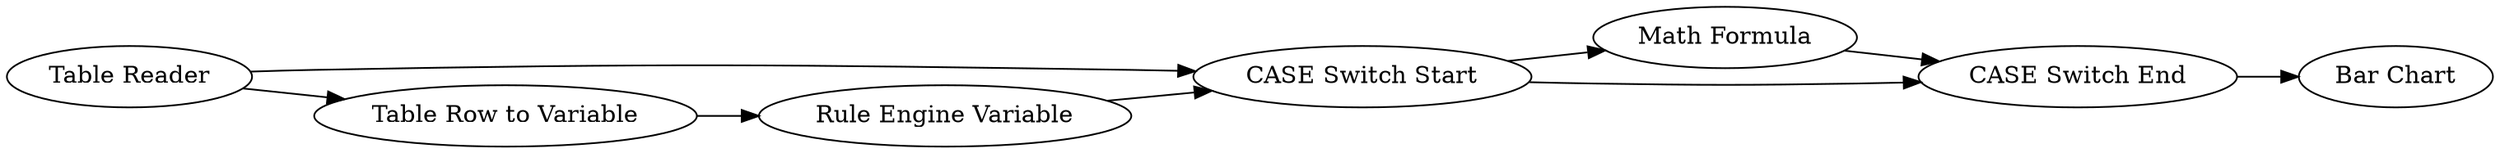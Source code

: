 digraph {
	23 [label="Math Formula"]
	383 [label="Table Reader"]
	384 [label="Bar Chart"]
	385 [label="CASE Switch Start"]
	386 [label="CASE Switch End"]
	387 [label="Table Row to Variable"]
	388 [label="Rule Engine Variable"]
	23 -> 386
	383 -> 387
	383 -> 385
	385 -> 386
	385 -> 23
	386 -> 384
	387 -> 388
	388 -> 385
	rankdir=LR
}
